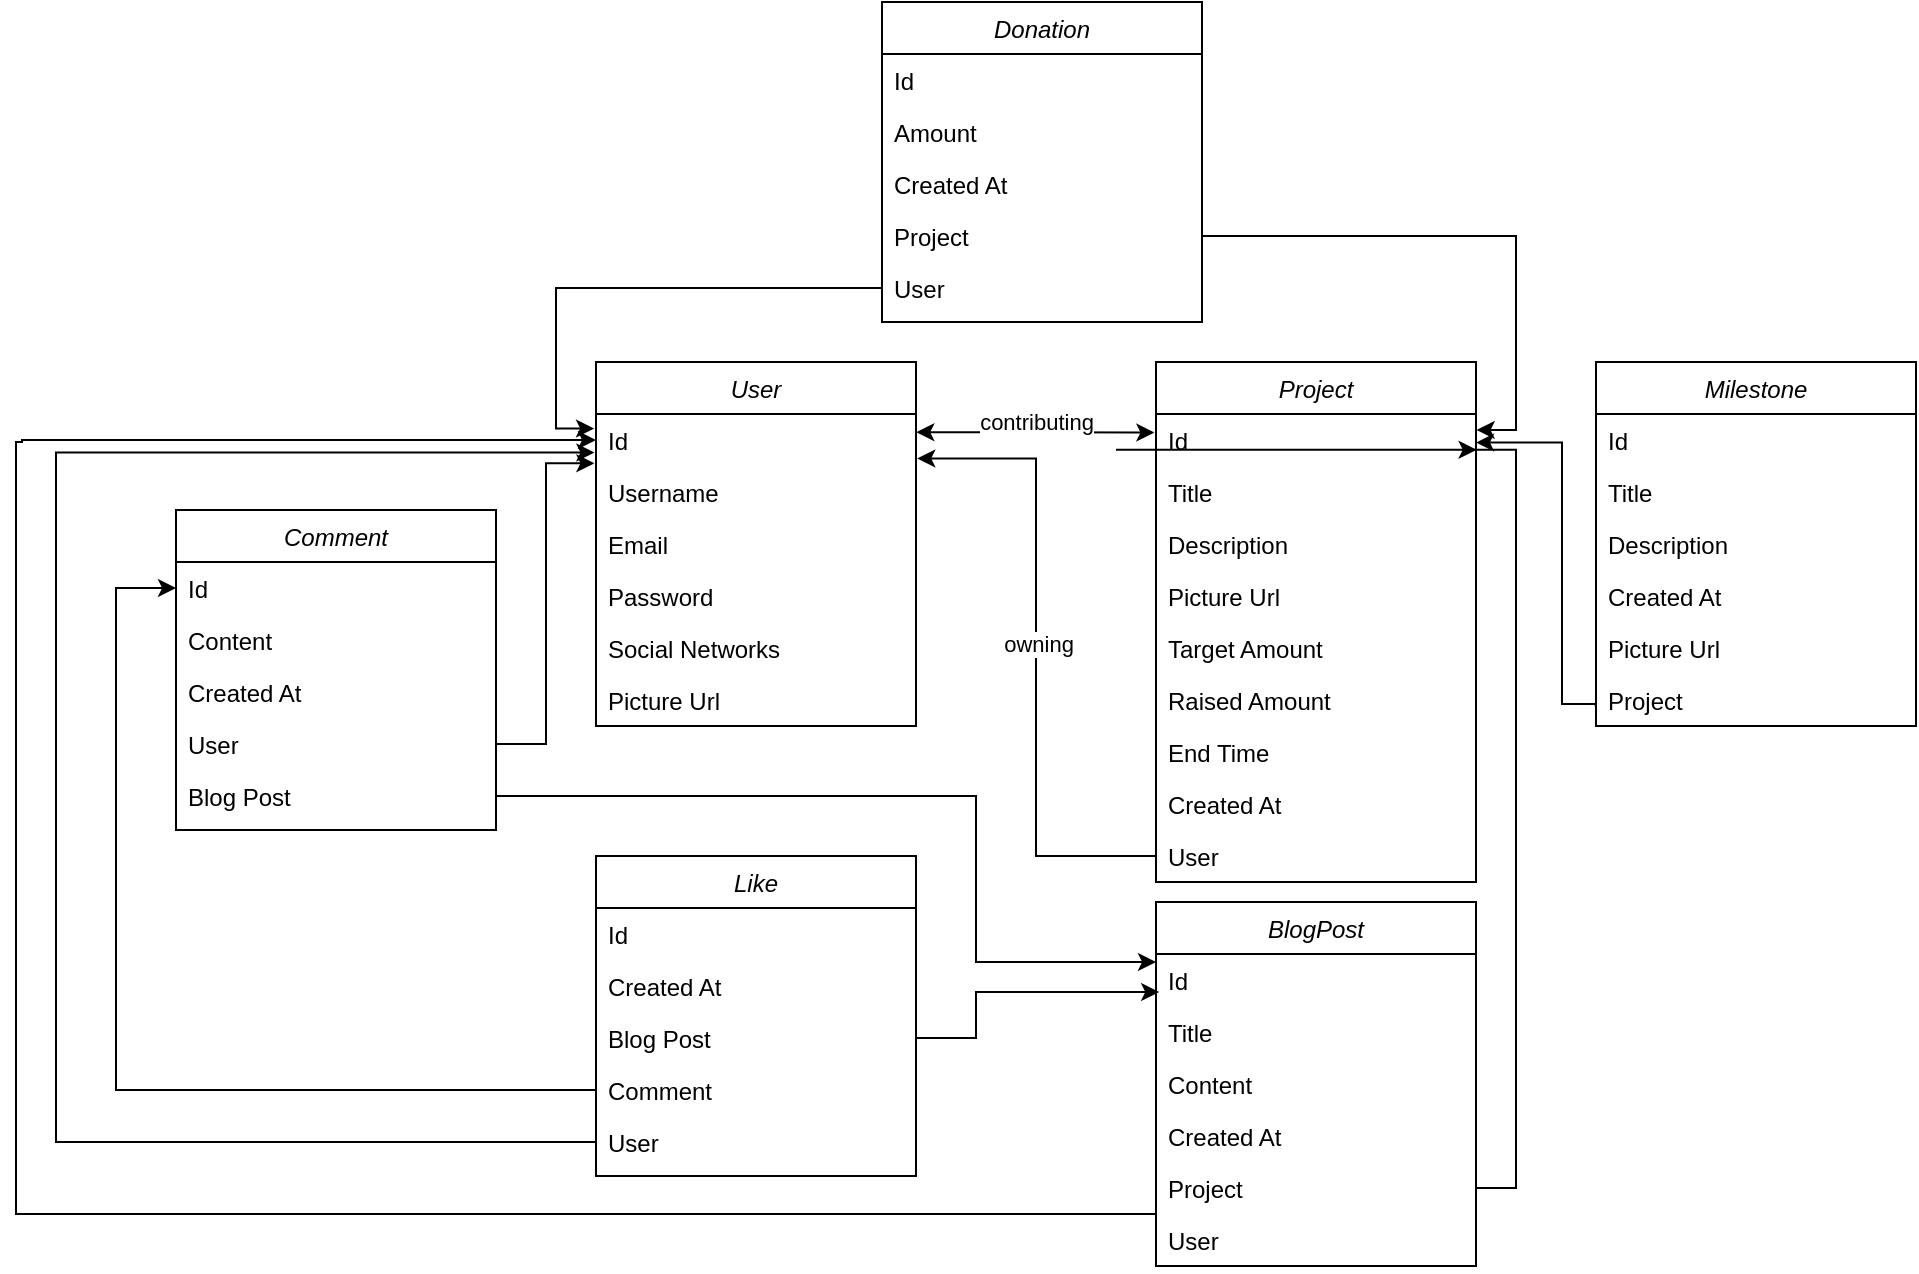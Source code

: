 <mxfile version="26.1.0">
  <diagram id="C5RBs43oDa-KdzZeNtuy" name="Page-1">
    <mxGraphModel dx="2208" dy="897" grid="1" gridSize="10" guides="1" tooltips="1" connect="1" arrows="1" fold="1" page="1" pageScale="1" pageWidth="827" pageHeight="1169" math="0" shadow="0">
      <root>
        <mxCell id="WIyWlLk6GJQsqaUBKTNV-0" />
        <mxCell id="WIyWlLk6GJQsqaUBKTNV-1" parent="WIyWlLk6GJQsqaUBKTNV-0" />
        <mxCell id="zkfFHV4jXpPFQw0GAbJ--0" value="User" style="swimlane;fontStyle=2;align=center;verticalAlign=top;childLayout=stackLayout;horizontal=1;startSize=26;horizontalStack=0;resizeParent=1;resizeLast=0;collapsible=1;marginBottom=0;rounded=0;shadow=0;strokeWidth=1;" parent="WIyWlLk6GJQsqaUBKTNV-1" vertex="1">
          <mxGeometry x="-123" y="280" width="160" height="182" as="geometry">
            <mxRectangle x="230" y="140" width="160" height="26" as="alternateBounds" />
          </mxGeometry>
        </mxCell>
        <mxCell id="zkfFHV4jXpPFQw0GAbJ--1" value="Id" style="text;align=left;verticalAlign=top;spacingLeft=4;spacingRight=4;overflow=hidden;rotatable=0;points=[[0,0.5],[1,0.5]];portConstraint=eastwest;" parent="zkfFHV4jXpPFQw0GAbJ--0" vertex="1">
          <mxGeometry y="26" width="160" height="26" as="geometry" />
        </mxCell>
        <mxCell id="zkfFHV4jXpPFQw0GAbJ--2" value="Username" style="text;align=left;verticalAlign=top;spacingLeft=4;spacingRight=4;overflow=hidden;rotatable=0;points=[[0,0.5],[1,0.5]];portConstraint=eastwest;rounded=0;shadow=0;html=0;" parent="zkfFHV4jXpPFQw0GAbJ--0" vertex="1">
          <mxGeometry y="52" width="160" height="26" as="geometry" />
        </mxCell>
        <mxCell id="zkfFHV4jXpPFQw0GAbJ--3" value="Email" style="text;align=left;verticalAlign=top;spacingLeft=4;spacingRight=4;overflow=hidden;rotatable=0;points=[[0,0.5],[1,0.5]];portConstraint=eastwest;rounded=0;shadow=0;html=0;" parent="zkfFHV4jXpPFQw0GAbJ--0" vertex="1">
          <mxGeometry y="78" width="160" height="26" as="geometry" />
        </mxCell>
        <mxCell id="B8nDp-EDfn5fy7kKV7sI-0" value="Password" style="text;align=left;verticalAlign=top;spacingLeft=4;spacingRight=4;overflow=hidden;rotatable=0;points=[[0,0.5],[1,0.5]];portConstraint=eastwest;rounded=0;shadow=0;html=0;" vertex="1" parent="zkfFHV4jXpPFQw0GAbJ--0">
          <mxGeometry y="104" width="160" height="26" as="geometry" />
        </mxCell>
        <mxCell id="B8nDp-EDfn5fy7kKV7sI-1" value="Social Networks" style="text;align=left;verticalAlign=top;spacingLeft=4;spacingRight=4;overflow=hidden;rotatable=0;points=[[0,0.5],[1,0.5]];portConstraint=eastwest;rounded=0;shadow=0;html=0;" vertex="1" parent="zkfFHV4jXpPFQw0GAbJ--0">
          <mxGeometry y="130" width="160" height="26" as="geometry" />
        </mxCell>
        <mxCell id="B8nDp-EDfn5fy7kKV7sI-2" value="Picture Url" style="text;align=left;verticalAlign=top;spacingLeft=4;spacingRight=4;overflow=hidden;rotatable=0;points=[[0,0.5],[1,0.5]];portConstraint=eastwest;rounded=0;shadow=0;html=0;" vertex="1" parent="zkfFHV4jXpPFQw0GAbJ--0">
          <mxGeometry y="156" width="160" height="26" as="geometry" />
        </mxCell>
        <mxCell id="B8nDp-EDfn5fy7kKV7sI-3" value="Project" style="swimlane;fontStyle=2;align=center;verticalAlign=top;childLayout=stackLayout;horizontal=1;startSize=26;horizontalStack=0;resizeParent=1;resizeLast=0;collapsible=1;marginBottom=0;rounded=0;shadow=0;strokeWidth=1;" vertex="1" parent="WIyWlLk6GJQsqaUBKTNV-1">
          <mxGeometry x="157" y="280" width="160" height="260" as="geometry">
            <mxRectangle x="230" y="140" width="160" height="26" as="alternateBounds" />
          </mxGeometry>
        </mxCell>
        <mxCell id="B8nDp-EDfn5fy7kKV7sI-4" value="Id" style="text;align=left;verticalAlign=top;spacingLeft=4;spacingRight=4;overflow=hidden;rotatable=0;points=[[0,0.5],[1,0.5]];portConstraint=eastwest;" vertex="1" parent="B8nDp-EDfn5fy7kKV7sI-3">
          <mxGeometry y="26" width="160" height="26" as="geometry" />
        </mxCell>
        <mxCell id="B8nDp-EDfn5fy7kKV7sI-5" value="Title" style="text;align=left;verticalAlign=top;spacingLeft=4;spacingRight=4;overflow=hidden;rotatable=0;points=[[0,0.5],[1,0.5]];portConstraint=eastwest;rounded=0;shadow=0;html=0;" vertex="1" parent="B8nDp-EDfn5fy7kKV7sI-3">
          <mxGeometry y="52" width="160" height="26" as="geometry" />
        </mxCell>
        <mxCell id="B8nDp-EDfn5fy7kKV7sI-6" value="Description" style="text;align=left;verticalAlign=top;spacingLeft=4;spacingRight=4;overflow=hidden;rotatable=0;points=[[0,0.5],[1,0.5]];portConstraint=eastwest;rounded=0;shadow=0;html=0;" vertex="1" parent="B8nDp-EDfn5fy7kKV7sI-3">
          <mxGeometry y="78" width="160" height="26" as="geometry" />
        </mxCell>
        <mxCell id="B8nDp-EDfn5fy7kKV7sI-9" value="Picture Url" style="text;align=left;verticalAlign=top;spacingLeft=4;spacingRight=4;overflow=hidden;rotatable=0;points=[[0,0.5],[1,0.5]];portConstraint=eastwest;rounded=0;shadow=0;html=0;" vertex="1" parent="B8nDp-EDfn5fy7kKV7sI-3">
          <mxGeometry y="104" width="160" height="26" as="geometry" />
        </mxCell>
        <mxCell id="B8nDp-EDfn5fy7kKV7sI-8" value="Target Amount" style="text;align=left;verticalAlign=top;spacingLeft=4;spacingRight=4;overflow=hidden;rotatable=0;points=[[0,0.5],[1,0.5]];portConstraint=eastwest;rounded=0;shadow=0;html=0;" vertex="1" parent="B8nDp-EDfn5fy7kKV7sI-3">
          <mxGeometry y="130" width="160" height="26" as="geometry" />
        </mxCell>
        <mxCell id="B8nDp-EDfn5fy7kKV7sI-10" value="Raised Amount" style="text;align=left;verticalAlign=top;spacingLeft=4;spacingRight=4;overflow=hidden;rotatable=0;points=[[0,0.5],[1,0.5]];portConstraint=eastwest;rounded=0;shadow=0;html=0;" vertex="1" parent="B8nDp-EDfn5fy7kKV7sI-3">
          <mxGeometry y="156" width="160" height="26" as="geometry" />
        </mxCell>
        <mxCell id="B8nDp-EDfn5fy7kKV7sI-11" value="End Time" style="text;align=left;verticalAlign=top;spacingLeft=4;spacingRight=4;overflow=hidden;rotatable=0;points=[[0,0.5],[1,0.5]];portConstraint=eastwest;rounded=0;shadow=0;html=0;" vertex="1" parent="B8nDp-EDfn5fy7kKV7sI-3">
          <mxGeometry y="182" width="160" height="26" as="geometry" />
        </mxCell>
        <mxCell id="B8nDp-EDfn5fy7kKV7sI-73" value="Created At" style="text;align=left;verticalAlign=top;spacingLeft=4;spacingRight=4;overflow=hidden;rotatable=0;points=[[0,0.5],[1,0.5]];portConstraint=eastwest;rounded=0;shadow=0;html=0;" vertex="1" parent="B8nDp-EDfn5fy7kKV7sI-3">
          <mxGeometry y="208" width="160" height="26" as="geometry" />
        </mxCell>
        <mxCell id="B8nDp-EDfn5fy7kKV7sI-12" value="User" style="text;align=left;verticalAlign=top;spacingLeft=4;spacingRight=4;overflow=hidden;rotatable=0;points=[[0,0.5],[1,0.5]];portConstraint=eastwest;rounded=0;shadow=0;html=0;" vertex="1" parent="B8nDp-EDfn5fy7kKV7sI-3">
          <mxGeometry y="234" width="160" height="26" as="geometry" />
        </mxCell>
        <mxCell id="B8nDp-EDfn5fy7kKV7sI-13" style="edgeStyle=orthogonalEdgeStyle;rounded=0;orthogonalLoop=1;jettySize=auto;html=1;entryX=1.004;entryY=0.855;entryDx=0;entryDy=0;entryPerimeter=0;" edge="1" parent="WIyWlLk6GJQsqaUBKTNV-1" source="B8nDp-EDfn5fy7kKV7sI-12" target="zkfFHV4jXpPFQw0GAbJ--1">
          <mxGeometry relative="1" as="geometry" />
        </mxCell>
        <mxCell id="B8nDp-EDfn5fy7kKV7sI-16" value="owning" style="edgeLabel;html=1;align=center;verticalAlign=middle;resizable=0;points=[];" vertex="1" connectable="0" parent="B8nDp-EDfn5fy7kKV7sI-13">
          <mxGeometry x="0.124" y="-1" relative="1" as="geometry">
            <mxPoint y="13" as="offset" />
          </mxGeometry>
        </mxCell>
        <mxCell id="B8nDp-EDfn5fy7kKV7sI-14" value="" style="endArrow=classic;startArrow=classic;html=1;rounded=0;exitX=1.001;exitY=0.349;exitDx=0;exitDy=0;exitPerimeter=0;entryX=-0.005;entryY=0.357;entryDx=0;entryDy=0;entryPerimeter=0;" edge="1" parent="WIyWlLk6GJQsqaUBKTNV-1" source="zkfFHV4jXpPFQw0GAbJ--1" target="B8nDp-EDfn5fy7kKV7sI-4">
          <mxGeometry width="50" height="50" relative="1" as="geometry">
            <mxPoint x="57" y="320" as="sourcePoint" />
            <mxPoint x="107" y="270" as="targetPoint" />
          </mxGeometry>
        </mxCell>
        <mxCell id="B8nDp-EDfn5fy7kKV7sI-15" value="contributing" style="edgeLabel;html=1;align=center;verticalAlign=middle;resizable=0;points=[];" vertex="1" connectable="0" parent="B8nDp-EDfn5fy7kKV7sI-14">
          <mxGeometry relative="1" as="geometry">
            <mxPoint y="-5" as="offset" />
          </mxGeometry>
        </mxCell>
        <mxCell id="B8nDp-EDfn5fy7kKV7sI-17" value="Milestone" style="swimlane;fontStyle=2;align=center;verticalAlign=top;childLayout=stackLayout;horizontal=1;startSize=26;horizontalStack=0;resizeParent=1;resizeLast=0;collapsible=1;marginBottom=0;rounded=0;shadow=0;strokeWidth=1;" vertex="1" parent="WIyWlLk6GJQsqaUBKTNV-1">
          <mxGeometry x="377" y="280" width="160" height="182" as="geometry">
            <mxRectangle x="230" y="140" width="160" height="26" as="alternateBounds" />
          </mxGeometry>
        </mxCell>
        <mxCell id="B8nDp-EDfn5fy7kKV7sI-18" value="Id" style="text;align=left;verticalAlign=top;spacingLeft=4;spacingRight=4;overflow=hidden;rotatable=0;points=[[0,0.5],[1,0.5]];portConstraint=eastwest;" vertex="1" parent="B8nDp-EDfn5fy7kKV7sI-17">
          <mxGeometry y="26" width="160" height="26" as="geometry" />
        </mxCell>
        <mxCell id="B8nDp-EDfn5fy7kKV7sI-19" value="Title" style="text;align=left;verticalAlign=top;spacingLeft=4;spacingRight=4;overflow=hidden;rotatable=0;points=[[0,0.5],[1,0.5]];portConstraint=eastwest;rounded=0;shadow=0;html=0;" vertex="1" parent="B8nDp-EDfn5fy7kKV7sI-17">
          <mxGeometry y="52" width="160" height="26" as="geometry" />
        </mxCell>
        <mxCell id="B8nDp-EDfn5fy7kKV7sI-20" value="Description" style="text;align=left;verticalAlign=top;spacingLeft=4;spacingRight=4;overflow=hidden;rotatable=0;points=[[0,0.5],[1,0.5]];portConstraint=eastwest;rounded=0;shadow=0;html=0;" vertex="1" parent="B8nDp-EDfn5fy7kKV7sI-17">
          <mxGeometry y="78" width="160" height="26" as="geometry" />
        </mxCell>
        <mxCell id="B8nDp-EDfn5fy7kKV7sI-21" value="Created At" style="text;align=left;verticalAlign=top;spacingLeft=4;spacingRight=4;overflow=hidden;rotatable=0;points=[[0,0.5],[1,0.5]];portConstraint=eastwest;rounded=0;shadow=0;html=0;" vertex="1" parent="B8nDp-EDfn5fy7kKV7sI-17">
          <mxGeometry y="104" width="160" height="26" as="geometry" />
        </mxCell>
        <mxCell id="B8nDp-EDfn5fy7kKV7sI-23" value="Picture Url" style="text;align=left;verticalAlign=top;spacingLeft=4;spacingRight=4;overflow=hidden;rotatable=0;points=[[0,0.5],[1,0.5]];portConstraint=eastwest;rounded=0;shadow=0;html=0;" vertex="1" parent="B8nDp-EDfn5fy7kKV7sI-17">
          <mxGeometry y="130" width="160" height="26" as="geometry" />
        </mxCell>
        <mxCell id="B8nDp-EDfn5fy7kKV7sI-24" value="Project" style="text;align=left;verticalAlign=top;spacingLeft=4;spacingRight=4;overflow=hidden;rotatable=0;points=[[0,0.5],[1,0.5]];portConstraint=eastwest;rounded=0;shadow=0;html=0;" vertex="1" parent="B8nDp-EDfn5fy7kKV7sI-17">
          <mxGeometry y="156" width="160" height="26" as="geometry" />
        </mxCell>
        <mxCell id="B8nDp-EDfn5fy7kKV7sI-25" style="edgeStyle=orthogonalEdgeStyle;rounded=0;orthogonalLoop=1;jettySize=auto;html=1;exitX=-0.001;exitY=0.623;exitDx=0;exitDy=0;exitPerimeter=0;entryX=1;entryY=0.549;entryDx=0;entryDy=0;entryPerimeter=0;" edge="1" parent="WIyWlLk6GJQsqaUBKTNV-1" source="B8nDp-EDfn5fy7kKV7sI-24" target="B8nDp-EDfn5fy7kKV7sI-4">
          <mxGeometry relative="1" as="geometry">
            <mxPoint x="377.0" y="450.846" as="sourcePoint" />
            <mxPoint x="360" y="310" as="targetPoint" />
            <Array as="points">
              <mxPoint x="377" y="451" />
              <mxPoint x="360" y="451" />
              <mxPoint x="360" y="320" />
            </Array>
          </mxGeometry>
        </mxCell>
        <mxCell id="B8nDp-EDfn5fy7kKV7sI-26" value="BlogPost" style="swimlane;fontStyle=2;align=center;verticalAlign=top;childLayout=stackLayout;horizontal=1;startSize=26;horizontalStack=0;resizeParent=1;resizeLast=0;collapsible=1;marginBottom=0;rounded=0;shadow=0;strokeWidth=1;" vertex="1" parent="WIyWlLk6GJQsqaUBKTNV-1">
          <mxGeometry x="157" y="550" width="160" height="182" as="geometry">
            <mxRectangle x="230" y="140" width="160" height="26" as="alternateBounds" />
          </mxGeometry>
        </mxCell>
        <mxCell id="B8nDp-EDfn5fy7kKV7sI-27" value="Id" style="text;align=left;verticalAlign=top;spacingLeft=4;spacingRight=4;overflow=hidden;rotatable=0;points=[[0,0.5],[1,0.5]];portConstraint=eastwest;" vertex="1" parent="B8nDp-EDfn5fy7kKV7sI-26">
          <mxGeometry y="26" width="160" height="26" as="geometry" />
        </mxCell>
        <mxCell id="B8nDp-EDfn5fy7kKV7sI-28" value="Title" style="text;align=left;verticalAlign=top;spacingLeft=4;spacingRight=4;overflow=hidden;rotatable=0;points=[[0,0.5],[1,0.5]];portConstraint=eastwest;rounded=0;shadow=0;html=0;" vertex="1" parent="B8nDp-EDfn5fy7kKV7sI-26">
          <mxGeometry y="52" width="160" height="26" as="geometry" />
        </mxCell>
        <mxCell id="B8nDp-EDfn5fy7kKV7sI-29" value="Content" style="text;align=left;verticalAlign=top;spacingLeft=4;spacingRight=4;overflow=hidden;rotatable=0;points=[[0,0.5],[1,0.5]];portConstraint=eastwest;rounded=0;shadow=0;html=0;" vertex="1" parent="B8nDp-EDfn5fy7kKV7sI-26">
          <mxGeometry y="78" width="160" height="26" as="geometry" />
        </mxCell>
        <mxCell id="B8nDp-EDfn5fy7kKV7sI-30" value="Created At" style="text;align=left;verticalAlign=top;spacingLeft=4;spacingRight=4;overflow=hidden;rotatable=0;points=[[0,0.5],[1,0.5]];portConstraint=eastwest;rounded=0;shadow=0;html=0;" vertex="1" parent="B8nDp-EDfn5fy7kKV7sI-26">
          <mxGeometry y="104" width="160" height="26" as="geometry" />
        </mxCell>
        <mxCell id="B8nDp-EDfn5fy7kKV7sI-32" value="Project" style="text;align=left;verticalAlign=top;spacingLeft=4;spacingRight=4;overflow=hidden;rotatable=0;points=[[0,0.5],[1,0.5]];portConstraint=eastwest;rounded=0;shadow=0;html=0;" vertex="1" parent="B8nDp-EDfn5fy7kKV7sI-26">
          <mxGeometry y="130" width="160" height="26" as="geometry" />
        </mxCell>
        <mxCell id="B8nDp-EDfn5fy7kKV7sI-34" value="User" style="text;align=left;verticalAlign=top;spacingLeft=4;spacingRight=4;overflow=hidden;rotatable=0;points=[[0,0.5],[1,0.5]];portConstraint=eastwest;rounded=0;shadow=0;html=0;" vertex="1" parent="B8nDp-EDfn5fy7kKV7sI-26">
          <mxGeometry y="156" width="160" height="26" as="geometry" />
        </mxCell>
        <mxCell id="B8nDp-EDfn5fy7kKV7sI-33" style="edgeStyle=orthogonalEdgeStyle;rounded=0;orthogonalLoop=1;jettySize=auto;html=1;entryX=1.002;entryY=0.688;entryDx=0;entryDy=0;entryPerimeter=0;exitX=1;exitY=0.5;exitDx=0;exitDy=0;" edge="1" parent="WIyWlLk6GJQsqaUBKTNV-1" source="B8nDp-EDfn5fy7kKV7sI-32" target="B8nDp-EDfn5fy7kKV7sI-4">
          <mxGeometry relative="1" as="geometry" />
        </mxCell>
        <mxCell id="B8nDp-EDfn5fy7kKV7sI-37" value="Comment" style="swimlane;fontStyle=2;align=center;verticalAlign=top;childLayout=stackLayout;horizontal=1;startSize=26;horizontalStack=0;resizeParent=1;resizeLast=0;collapsible=1;marginBottom=0;rounded=0;shadow=0;strokeWidth=1;" vertex="1" parent="WIyWlLk6GJQsqaUBKTNV-1">
          <mxGeometry x="-333" y="354" width="160" height="160" as="geometry">
            <mxRectangle x="230" y="140" width="160" height="26" as="alternateBounds" />
          </mxGeometry>
        </mxCell>
        <mxCell id="B8nDp-EDfn5fy7kKV7sI-38" value="Id" style="text;align=left;verticalAlign=top;spacingLeft=4;spacingRight=4;overflow=hidden;rotatable=0;points=[[0,0.5],[1,0.5]];portConstraint=eastwest;" vertex="1" parent="B8nDp-EDfn5fy7kKV7sI-37">
          <mxGeometry y="26" width="160" height="26" as="geometry" />
        </mxCell>
        <mxCell id="B8nDp-EDfn5fy7kKV7sI-40" value="Content" style="text;align=left;verticalAlign=top;spacingLeft=4;spacingRight=4;overflow=hidden;rotatable=0;points=[[0,0.5],[1,0.5]];portConstraint=eastwest;rounded=0;shadow=0;html=0;" vertex="1" parent="B8nDp-EDfn5fy7kKV7sI-37">
          <mxGeometry y="52" width="160" height="26" as="geometry" />
        </mxCell>
        <mxCell id="B8nDp-EDfn5fy7kKV7sI-41" value="Created At" style="text;align=left;verticalAlign=top;spacingLeft=4;spacingRight=4;overflow=hidden;rotatable=0;points=[[0,0.5],[1,0.5]];portConstraint=eastwest;rounded=0;shadow=0;html=0;" vertex="1" parent="B8nDp-EDfn5fy7kKV7sI-37">
          <mxGeometry y="78" width="160" height="26" as="geometry" />
        </mxCell>
        <mxCell id="B8nDp-EDfn5fy7kKV7sI-43" value="User" style="text;align=left;verticalAlign=top;spacingLeft=4;spacingRight=4;overflow=hidden;rotatable=0;points=[[0,0.5],[1,0.5]];portConstraint=eastwest;rounded=0;shadow=0;html=0;" vertex="1" parent="B8nDp-EDfn5fy7kKV7sI-37">
          <mxGeometry y="104" width="160" height="26" as="geometry" />
        </mxCell>
        <mxCell id="B8nDp-EDfn5fy7kKV7sI-42" value="Blog Post" style="text;align=left;verticalAlign=top;spacingLeft=4;spacingRight=4;overflow=hidden;rotatable=0;points=[[0,0.5],[1,0.5]];portConstraint=eastwest;rounded=0;shadow=0;html=0;" vertex="1" parent="B8nDp-EDfn5fy7kKV7sI-37">
          <mxGeometry y="130" width="160" height="26" as="geometry" />
        </mxCell>
        <mxCell id="B8nDp-EDfn5fy7kKV7sI-45" style="edgeStyle=orthogonalEdgeStyle;rounded=0;orthogonalLoop=1;jettySize=auto;html=1;exitX=1;exitY=0.5;exitDx=0;exitDy=0;" edge="1" parent="WIyWlLk6GJQsqaUBKTNV-1" source="B8nDp-EDfn5fy7kKV7sI-42" target="B8nDp-EDfn5fy7kKV7sI-27">
          <mxGeometry relative="1" as="geometry">
            <mxPoint x="127" y="599" as="targetPoint" />
            <Array as="points">
              <mxPoint x="67" y="497" />
              <mxPoint x="67" y="580" />
            </Array>
          </mxGeometry>
        </mxCell>
        <mxCell id="B8nDp-EDfn5fy7kKV7sI-46" value="Like" style="swimlane;fontStyle=2;align=center;verticalAlign=top;childLayout=stackLayout;horizontal=1;startSize=26;horizontalStack=0;resizeParent=1;resizeLast=0;collapsible=1;marginBottom=0;rounded=0;shadow=0;strokeWidth=1;" vertex="1" parent="WIyWlLk6GJQsqaUBKTNV-1">
          <mxGeometry x="-123" y="527" width="160" height="160" as="geometry">
            <mxRectangle x="230" y="140" width="160" height="26" as="alternateBounds" />
          </mxGeometry>
        </mxCell>
        <mxCell id="B8nDp-EDfn5fy7kKV7sI-47" value="Id" style="text;align=left;verticalAlign=top;spacingLeft=4;spacingRight=4;overflow=hidden;rotatable=0;points=[[0,0.5],[1,0.5]];portConstraint=eastwest;" vertex="1" parent="B8nDp-EDfn5fy7kKV7sI-46">
          <mxGeometry y="26" width="160" height="26" as="geometry" />
        </mxCell>
        <mxCell id="B8nDp-EDfn5fy7kKV7sI-49" value="Created At" style="text;align=left;verticalAlign=top;spacingLeft=4;spacingRight=4;overflow=hidden;rotatable=0;points=[[0,0.5],[1,0.5]];portConstraint=eastwest;rounded=0;shadow=0;html=0;" vertex="1" parent="B8nDp-EDfn5fy7kKV7sI-46">
          <mxGeometry y="52" width="160" height="26" as="geometry" />
        </mxCell>
        <mxCell id="B8nDp-EDfn5fy7kKV7sI-50" value="Blog Post" style="text;align=left;verticalAlign=top;spacingLeft=4;spacingRight=4;overflow=hidden;rotatable=0;points=[[0,0.5],[1,0.5]];portConstraint=eastwest;rounded=0;shadow=0;html=0;" vertex="1" parent="B8nDp-EDfn5fy7kKV7sI-46">
          <mxGeometry y="78" width="160" height="26" as="geometry" />
        </mxCell>
        <mxCell id="B8nDp-EDfn5fy7kKV7sI-57" value="Comment" style="text;align=left;verticalAlign=top;spacingLeft=4;spacingRight=4;overflow=hidden;rotatable=0;points=[[0,0.5],[1,0.5]];portConstraint=eastwest;rounded=0;shadow=0;html=0;" vertex="1" parent="B8nDp-EDfn5fy7kKV7sI-46">
          <mxGeometry y="104" width="160" height="26" as="geometry" />
        </mxCell>
        <mxCell id="B8nDp-EDfn5fy7kKV7sI-51" value="User" style="text;align=left;verticalAlign=top;spacingLeft=4;spacingRight=4;overflow=hidden;rotatable=0;points=[[0,0.5],[1,0.5]];portConstraint=eastwest;rounded=0;shadow=0;html=0;" vertex="1" parent="B8nDp-EDfn5fy7kKV7sI-46">
          <mxGeometry y="130" width="160" height="26" as="geometry" />
        </mxCell>
        <mxCell id="B8nDp-EDfn5fy7kKV7sI-58" style="edgeStyle=orthogonalEdgeStyle;rounded=0;orthogonalLoop=1;jettySize=auto;html=1;exitX=0;exitY=0.5;exitDx=0;exitDy=0;entryX=0;entryY=0.5;entryDx=0;entryDy=0;" edge="1" parent="WIyWlLk6GJQsqaUBKTNV-1" source="B8nDp-EDfn5fy7kKV7sI-57" target="B8nDp-EDfn5fy7kKV7sI-38">
          <mxGeometry relative="1" as="geometry">
            <mxPoint x="57" y="737" as="sourcePoint" />
            <mxPoint x="-123" y="517" as="targetPoint" />
            <Array as="points">
              <mxPoint x="-363" y="644" />
              <mxPoint x="-363" y="393" />
            </Array>
          </mxGeometry>
        </mxCell>
        <mxCell id="B8nDp-EDfn5fy7kKV7sI-59" style="edgeStyle=orthogonalEdgeStyle;rounded=0;orthogonalLoop=1;jettySize=auto;html=1;exitX=1;exitY=0.5;exitDx=0;exitDy=0;entryX=0.01;entryY=0.746;entryDx=0;entryDy=0;entryPerimeter=0;" edge="1" parent="WIyWlLk6GJQsqaUBKTNV-1" source="B8nDp-EDfn5fy7kKV7sI-50" target="B8nDp-EDfn5fy7kKV7sI-27">
          <mxGeometry relative="1" as="geometry">
            <Array as="points">
              <mxPoint x="67" y="618" />
              <mxPoint x="67" y="595" />
              <mxPoint x="159" y="595" />
            </Array>
          </mxGeometry>
        </mxCell>
        <mxCell id="B8nDp-EDfn5fy7kKV7sI-61" style="edgeStyle=orthogonalEdgeStyle;rounded=0;orthogonalLoop=1;jettySize=auto;html=1;entryX=-0.005;entryY=0.948;entryDx=0;entryDy=0;entryPerimeter=0;" edge="1" parent="WIyWlLk6GJQsqaUBKTNV-1" source="B8nDp-EDfn5fy7kKV7sI-43" target="zkfFHV4jXpPFQw0GAbJ--1">
          <mxGeometry relative="1" as="geometry" />
        </mxCell>
        <mxCell id="B8nDp-EDfn5fy7kKV7sI-62" style="edgeStyle=orthogonalEdgeStyle;rounded=0;orthogonalLoop=1;jettySize=auto;html=1;entryX=0;entryY=0.5;entryDx=0;entryDy=0;" edge="1" parent="WIyWlLk6GJQsqaUBKTNV-1" source="B8nDp-EDfn5fy7kKV7sI-34" target="zkfFHV4jXpPFQw0GAbJ--1">
          <mxGeometry relative="1" as="geometry">
            <mxPoint x="-150" y="312" as="targetPoint" />
            <Array as="points">
              <mxPoint x="-413" y="706" />
              <mxPoint x="-413" y="320" />
              <mxPoint x="-410" y="320" />
              <mxPoint x="-410" y="319" />
            </Array>
          </mxGeometry>
        </mxCell>
        <mxCell id="B8nDp-EDfn5fy7kKV7sI-65" style="edgeStyle=orthogonalEdgeStyle;rounded=0;orthogonalLoop=1;jettySize=auto;html=1;entryX=-0.005;entryY=0.741;entryDx=0;entryDy=0;entryPerimeter=0;" edge="1" parent="WIyWlLk6GJQsqaUBKTNV-1" source="B8nDp-EDfn5fy7kKV7sI-51" target="zkfFHV4jXpPFQw0GAbJ--1">
          <mxGeometry relative="1" as="geometry">
            <mxPoint x="-150" y="320" as="targetPoint" />
            <Array as="points">
              <mxPoint x="-393" y="670" />
              <mxPoint x="-393" y="325" />
            </Array>
          </mxGeometry>
        </mxCell>
        <mxCell id="B8nDp-EDfn5fy7kKV7sI-66" value="Donation" style="swimlane;fontStyle=2;align=center;verticalAlign=top;childLayout=stackLayout;horizontal=1;startSize=26;horizontalStack=0;resizeParent=1;resizeLast=0;collapsible=1;marginBottom=0;rounded=0;shadow=0;strokeWidth=1;" vertex="1" parent="WIyWlLk6GJQsqaUBKTNV-1">
          <mxGeometry x="20" y="100" width="160" height="160" as="geometry">
            <mxRectangle x="230" y="140" width="160" height="26" as="alternateBounds" />
          </mxGeometry>
        </mxCell>
        <mxCell id="B8nDp-EDfn5fy7kKV7sI-67" value="Id" style="text;align=left;verticalAlign=top;spacingLeft=4;spacingRight=4;overflow=hidden;rotatable=0;points=[[0,0.5],[1,0.5]];portConstraint=eastwest;" vertex="1" parent="B8nDp-EDfn5fy7kKV7sI-66">
          <mxGeometry y="26" width="160" height="26" as="geometry" />
        </mxCell>
        <mxCell id="B8nDp-EDfn5fy7kKV7sI-68" value="Amount" style="text;align=left;verticalAlign=top;spacingLeft=4;spacingRight=4;overflow=hidden;rotatable=0;points=[[0,0.5],[1,0.5]];portConstraint=eastwest;rounded=0;shadow=0;html=0;" vertex="1" parent="B8nDp-EDfn5fy7kKV7sI-66">
          <mxGeometry y="52" width="160" height="26" as="geometry" />
        </mxCell>
        <mxCell id="B8nDp-EDfn5fy7kKV7sI-70" value="Created At" style="text;align=left;verticalAlign=top;spacingLeft=4;spacingRight=4;overflow=hidden;rotatable=0;points=[[0,0.5],[1,0.5]];portConstraint=eastwest;rounded=0;shadow=0;html=0;" vertex="1" parent="B8nDp-EDfn5fy7kKV7sI-66">
          <mxGeometry y="78" width="160" height="26" as="geometry" />
        </mxCell>
        <mxCell id="B8nDp-EDfn5fy7kKV7sI-71" value="Project" style="text;align=left;verticalAlign=top;spacingLeft=4;spacingRight=4;overflow=hidden;rotatable=0;points=[[0,0.5],[1,0.5]];portConstraint=eastwest;rounded=0;shadow=0;html=0;" vertex="1" parent="B8nDp-EDfn5fy7kKV7sI-66">
          <mxGeometry y="104" width="160" height="26" as="geometry" />
        </mxCell>
        <mxCell id="B8nDp-EDfn5fy7kKV7sI-72" value="User" style="text;align=left;verticalAlign=top;spacingLeft=4;spacingRight=4;overflow=hidden;rotatable=0;points=[[0,0.5],[1,0.5]];portConstraint=eastwest;rounded=0;shadow=0;html=0;" vertex="1" parent="B8nDp-EDfn5fy7kKV7sI-66">
          <mxGeometry y="130" width="160" height="26" as="geometry" />
        </mxCell>
        <mxCell id="B8nDp-EDfn5fy7kKV7sI-74" style="edgeStyle=orthogonalEdgeStyle;rounded=0;orthogonalLoop=1;jettySize=auto;html=1;entryX=-0.006;entryY=0.28;entryDx=0;entryDy=0;entryPerimeter=0;" edge="1" parent="WIyWlLk6GJQsqaUBKTNV-1" source="B8nDp-EDfn5fy7kKV7sI-72" target="zkfFHV4jXpPFQw0GAbJ--1">
          <mxGeometry relative="1" as="geometry" />
        </mxCell>
        <mxCell id="B8nDp-EDfn5fy7kKV7sI-75" style="edgeStyle=orthogonalEdgeStyle;rounded=0;orthogonalLoop=1;jettySize=auto;html=1;entryX=1.002;entryY=0.306;entryDx=0;entryDy=0;entryPerimeter=0;" edge="1" parent="WIyWlLk6GJQsqaUBKTNV-1" source="B8nDp-EDfn5fy7kKV7sI-71" target="B8nDp-EDfn5fy7kKV7sI-4">
          <mxGeometry relative="1" as="geometry" />
        </mxCell>
      </root>
    </mxGraphModel>
  </diagram>
</mxfile>
